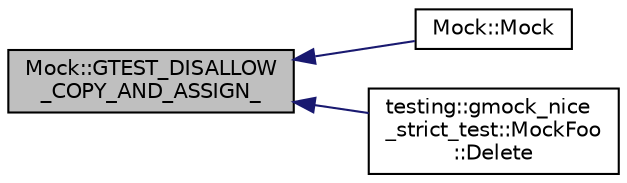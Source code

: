 digraph "Mock::GTEST_DISALLOW_COPY_AND_ASSIGN_"
{
  edge [fontname="Helvetica",fontsize="10",labelfontname="Helvetica",labelfontsize="10"];
  node [fontname="Helvetica",fontsize="10",shape=record];
  rankdir="LR";
  Node16 [label="Mock::GTEST_DISALLOW\l_COPY_AND_ASSIGN_",height=0.2,width=0.4,color="black", fillcolor="grey75", style="filled", fontcolor="black"];
  Node16 -> Node17 [dir="back",color="midnightblue",fontsize="10",style="solid",fontname="Helvetica"];
  Node17 [label="Mock::Mock",height=0.2,width=0.4,color="black", fillcolor="white", style="filled",URL="$d8/d46/class_mock.html#a2b9528f2e7fcf9738201a5ea667c1998"];
  Node16 -> Node18 [dir="back",color="midnightblue",fontsize="10",style="solid",fontname="Helvetica"];
  Node18 [label="testing::gmock_nice\l_strict_test::MockFoo\l::Delete",height=0.2,width=0.4,color="black", fillcolor="white", style="filled",URL="$d5/dd3/classtesting_1_1gmock__nice__strict__test_1_1_mock_foo.html#a7bdec6a6353e4396d551dbf8f2beac54"];
}
